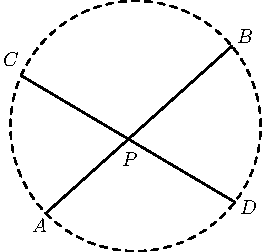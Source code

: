 import graph; size(4.592031133079124cm); real lsf=0.5; pen dps=linewidth(0.7)+fontsize(10); defaultpen(dps); pen ds=black; real xmin=-2.0099498122448196,xmax=2.5820813208343045,ymin=-1.6432982519849295,ymax=2.9434788408961587; 
pair A=(-0.7169727302057978,-0.6971012151339606), B=(0.7698643299727229,0.6382075786416598), C=(-0.9148860671185735,0.4037121303507104), D=(0.7938763281659231,-0.6080792510666612), P=(-0.05691307834669223,-0.10431032960268882); 
draw(circle((0.,0.),1.),linewidth(0.8)+linetype("4 4")); draw(A--B,linewidth(0.8)); draw(C--D,linewidth(0.8)); 
dot(A,linewidth(1.pt)+ds); label("$A$",(-0.8488069284799611,-0.8657003026763371),NE*lsf); dot(B,linewidth(1.pt)+ds); label("$B$",(0.7904536133057218,0.6474632743565991),NE*lsf); dot(C,linewidth(1.pt)+ds); label("$C$",(-1.0799846971933267,0.4583178272274821),NE*lsf); dot(D,linewidth(1.pt)+ds); label("$D$",(0.8167238142958769,-0.7238412173294994),NE*lsf); dot(P,linewidth(1.pt)+ds); label("$P$",(-0.12900342134970932,-0.34029628287323427),NE*lsf); 
clip((xmin,ymin)--(xmin,ymax)--(xmax,ymax)--(xmax,ymin)--cycle); 